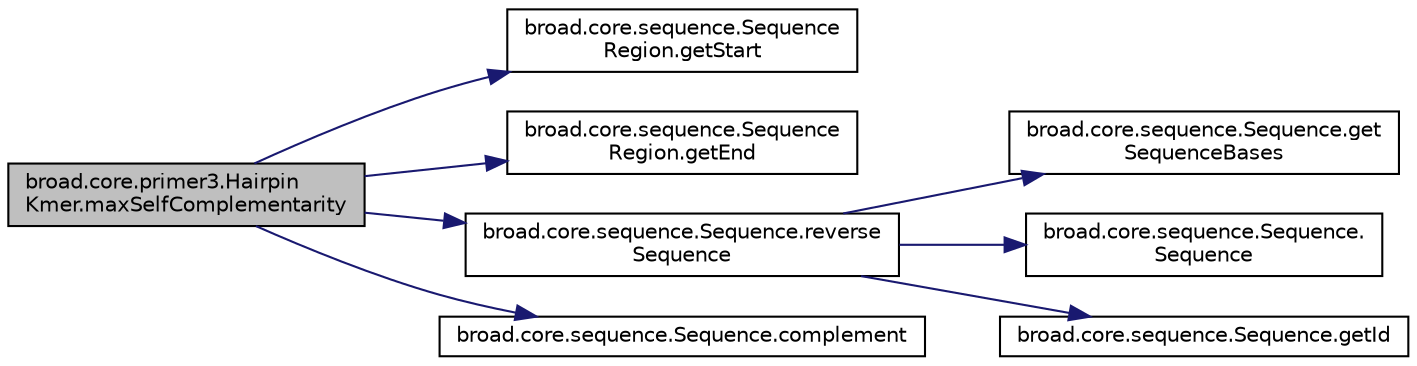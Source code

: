 digraph "broad.core.primer3.HairpinKmer.maxSelfComplementarity"
{
  edge [fontname="Helvetica",fontsize="10",labelfontname="Helvetica",labelfontsize="10"];
  node [fontname="Helvetica",fontsize="10",shape=record];
  rankdir="LR";
  Node1 [label="broad.core.primer3.Hairpin\lKmer.maxSelfComplementarity",height=0.2,width=0.4,color="black", fillcolor="grey75", style="filled" fontcolor="black"];
  Node1 -> Node2 [color="midnightblue",fontsize="10",style="solid",fontname="Helvetica"];
  Node2 [label="broad.core.sequence.Sequence\lRegion.getStart",height=0.2,width=0.4,color="black", fillcolor="white", style="filled",URL="$classbroad_1_1core_1_1sequence_1_1_sequence_region.html#afcca12aead494125f57be12abe9e2adb"];
  Node1 -> Node3 [color="midnightblue",fontsize="10",style="solid",fontname="Helvetica"];
  Node3 [label="broad.core.sequence.Sequence\lRegion.getEnd",height=0.2,width=0.4,color="black", fillcolor="white", style="filled",URL="$classbroad_1_1core_1_1sequence_1_1_sequence_region.html#a1f2cbaafc85940a5c2719243f4640249"];
  Node1 -> Node4 [color="midnightblue",fontsize="10",style="solid",fontname="Helvetica"];
  Node4 [label="broad.core.sequence.Sequence.reverse\lSequence",height=0.2,width=0.4,color="black", fillcolor="white", style="filled",URL="$classbroad_1_1core_1_1sequence_1_1_sequence.html#afc286e0183b8c3dc59903224862f5ae5"];
  Node4 -> Node5 [color="midnightblue",fontsize="10",style="solid",fontname="Helvetica"];
  Node5 [label="broad.core.sequence.Sequence.get\lSequenceBases",height=0.2,width=0.4,color="black", fillcolor="white", style="filled",URL="$classbroad_1_1core_1_1sequence_1_1_sequence.html#a416d299b6cd3017e291847079c55380f"];
  Node4 -> Node6 [color="midnightblue",fontsize="10",style="solid",fontname="Helvetica"];
  Node6 [label="broad.core.sequence.Sequence.\lSequence",height=0.2,width=0.4,color="black", fillcolor="white", style="filled",URL="$classbroad_1_1core_1_1sequence_1_1_sequence.html#a3f5ed7a6ae3513ae7eb2bae8789a6f10"];
  Node4 -> Node7 [color="midnightblue",fontsize="10",style="solid",fontname="Helvetica"];
  Node7 [label="broad.core.sequence.Sequence.getId",height=0.2,width=0.4,color="black", fillcolor="white", style="filled",URL="$classbroad_1_1core_1_1sequence_1_1_sequence.html#a5da71f38ac38e891746b5f747fe67213"];
  Node1 -> Node8 [color="midnightblue",fontsize="10",style="solid",fontname="Helvetica"];
  Node8 [label="broad.core.sequence.Sequence.complement",height=0.2,width=0.4,color="black", fillcolor="white", style="filled",URL="$classbroad_1_1core_1_1sequence_1_1_sequence.html#ab208ef33c2a874e665a270a30a9a66b4"];
}
